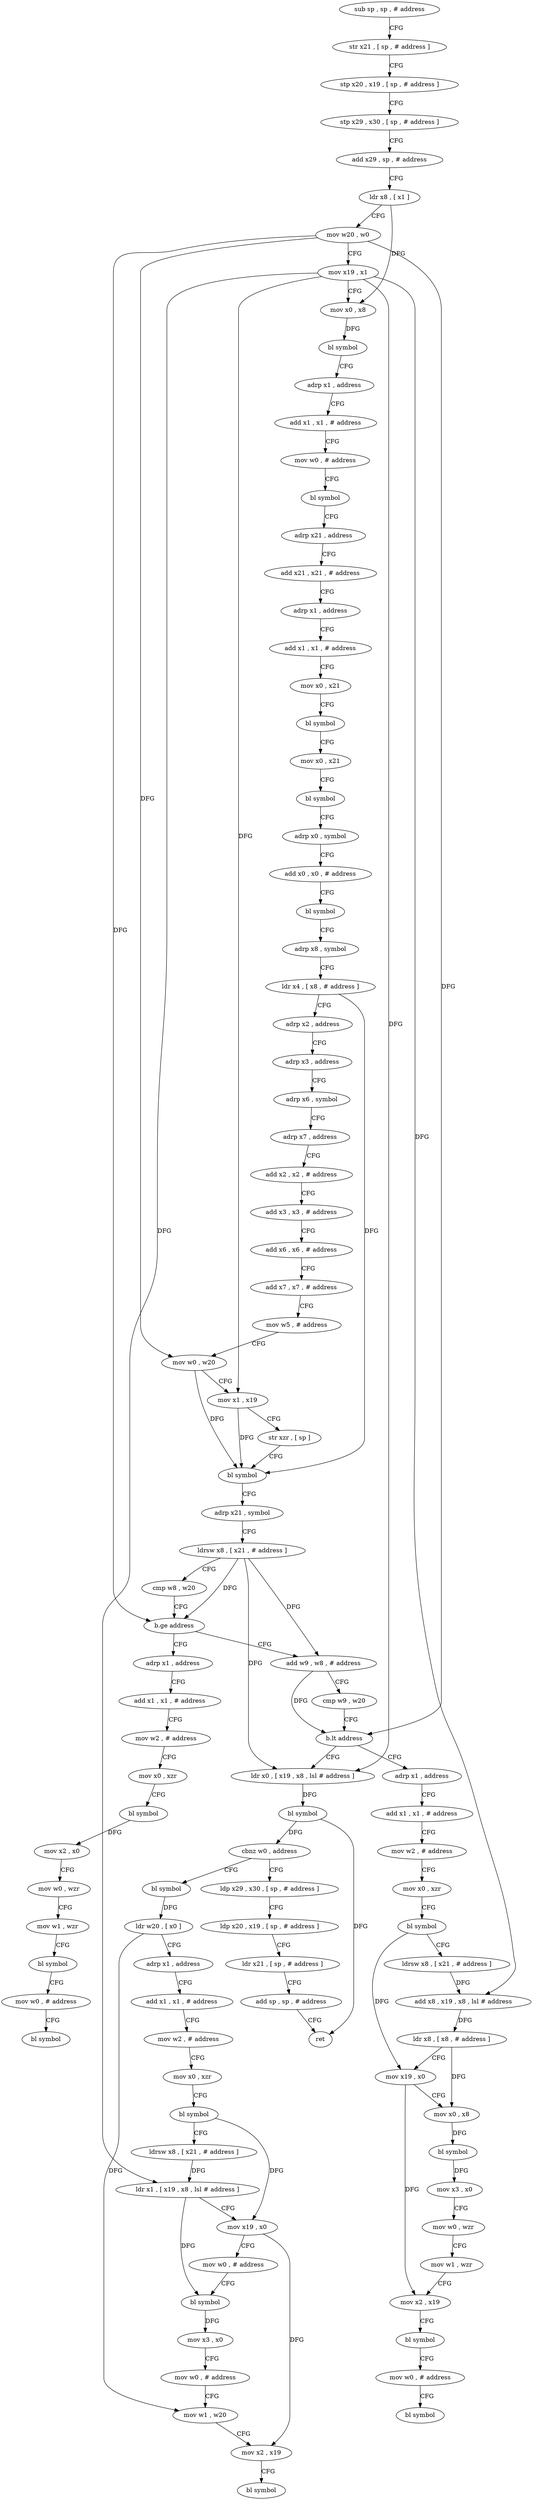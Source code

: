 digraph "func" {
"4199952" [label = "sub sp , sp , # address" ]
"4199956" [label = "str x21 , [ sp , # address ]" ]
"4199960" [label = "stp x20 , x19 , [ sp , # address ]" ]
"4199964" [label = "stp x29 , x30 , [ sp , # address ]" ]
"4199968" [label = "add x29 , sp , # address" ]
"4199972" [label = "ldr x8 , [ x1 ]" ]
"4199976" [label = "mov w20 , w0" ]
"4199980" [label = "mov x19 , x1" ]
"4199984" [label = "mov x0 , x8" ]
"4199988" [label = "bl symbol" ]
"4199992" [label = "adrp x1 , address" ]
"4199996" [label = "add x1 , x1 , # address" ]
"4200000" [label = "mov w0 , # address" ]
"4200004" [label = "bl symbol" ]
"4200008" [label = "adrp x21 , address" ]
"4200012" [label = "add x21 , x21 , # address" ]
"4200016" [label = "adrp x1 , address" ]
"4200020" [label = "add x1 , x1 , # address" ]
"4200024" [label = "mov x0 , x21" ]
"4200028" [label = "bl symbol" ]
"4200032" [label = "mov x0 , x21" ]
"4200036" [label = "bl symbol" ]
"4200040" [label = "adrp x0 , symbol" ]
"4200044" [label = "add x0 , x0 , # address" ]
"4200048" [label = "bl symbol" ]
"4200052" [label = "adrp x8 , symbol" ]
"4200056" [label = "ldr x4 , [ x8 , # address ]" ]
"4200060" [label = "adrp x2 , address" ]
"4200064" [label = "adrp x3 , address" ]
"4200068" [label = "adrp x6 , symbol" ]
"4200072" [label = "adrp x7 , address" ]
"4200076" [label = "add x2 , x2 , # address" ]
"4200080" [label = "add x3 , x3 , # address" ]
"4200084" [label = "add x6 , x6 , # address" ]
"4200088" [label = "add x7 , x7 , # address" ]
"4200092" [label = "mov w5 , # address" ]
"4200096" [label = "mov w0 , w20" ]
"4200100" [label = "mov x1 , x19" ]
"4200104" [label = "str xzr , [ sp ]" ]
"4200108" [label = "bl symbol" ]
"4200112" [label = "adrp x21 , symbol" ]
"4200116" [label = "ldrsw x8 , [ x21 , # address ]" ]
"4200120" [label = "cmp w8 , w20" ]
"4200124" [label = "b.ge address" ]
"4200172" [label = "adrp x1 , address" ]
"4200128" [label = "add w9 , w8 , # address" ]
"4200176" [label = "add x1 , x1 , # address" ]
"4200180" [label = "mov w2 , # address" ]
"4200184" [label = "mov x0 , xzr" ]
"4200188" [label = "bl symbol" ]
"4200192" [label = "mov x2 , x0" ]
"4200196" [label = "mov w0 , wzr" ]
"4200200" [label = "mov w1 , wzr" ]
"4200204" [label = "bl symbol" ]
"4200208" [label = "mov w0 , # address" ]
"4200212" [label = "bl symbol" ]
"4200132" [label = "cmp w9 , w20" ]
"4200136" [label = "b.lt address" ]
"4200216" [label = "adrp x1 , address" ]
"4200140" [label = "ldr x0 , [ x19 , x8 , lsl # address ]" ]
"4200220" [label = "add x1 , x1 , # address" ]
"4200224" [label = "mov w2 , # address" ]
"4200228" [label = "mov x0 , xzr" ]
"4200232" [label = "bl symbol" ]
"4200236" [label = "ldrsw x8 , [ x21 , # address ]" ]
"4200240" [label = "add x8 , x19 , x8 , lsl # address" ]
"4200244" [label = "ldr x8 , [ x8 , # address ]" ]
"4200248" [label = "mov x19 , x0" ]
"4200252" [label = "mov x0 , x8" ]
"4200256" [label = "bl symbol" ]
"4200260" [label = "mov x3 , x0" ]
"4200264" [label = "mov w0 , wzr" ]
"4200268" [label = "mov w1 , wzr" ]
"4200272" [label = "mov x2 , x19" ]
"4200276" [label = "bl symbol" ]
"4200280" [label = "mov w0 , # address" ]
"4200284" [label = "bl symbol" ]
"4200144" [label = "bl symbol" ]
"4200148" [label = "cbnz w0 , address" ]
"4200288" [label = "bl symbol" ]
"4200152" [label = "ldp x29 , x30 , [ sp , # address ]" ]
"4200292" [label = "ldr w20 , [ x0 ]" ]
"4200296" [label = "adrp x1 , address" ]
"4200300" [label = "add x1 , x1 , # address" ]
"4200304" [label = "mov w2 , # address" ]
"4200308" [label = "mov x0 , xzr" ]
"4200312" [label = "bl symbol" ]
"4200316" [label = "ldrsw x8 , [ x21 , # address ]" ]
"4200320" [label = "ldr x1 , [ x19 , x8 , lsl # address ]" ]
"4200324" [label = "mov x19 , x0" ]
"4200328" [label = "mov w0 , # address" ]
"4200332" [label = "bl symbol" ]
"4200336" [label = "mov x3 , x0" ]
"4200340" [label = "mov w0 , # address" ]
"4200344" [label = "mov w1 , w20" ]
"4200348" [label = "mov x2 , x19" ]
"4200352" [label = "bl symbol" ]
"4200156" [label = "ldp x20 , x19 , [ sp , # address ]" ]
"4200160" [label = "ldr x21 , [ sp , # address ]" ]
"4200164" [label = "add sp , sp , # address" ]
"4200168" [label = "ret" ]
"4199952" -> "4199956" [ label = "CFG" ]
"4199956" -> "4199960" [ label = "CFG" ]
"4199960" -> "4199964" [ label = "CFG" ]
"4199964" -> "4199968" [ label = "CFG" ]
"4199968" -> "4199972" [ label = "CFG" ]
"4199972" -> "4199976" [ label = "CFG" ]
"4199972" -> "4199984" [ label = "DFG" ]
"4199976" -> "4199980" [ label = "CFG" ]
"4199976" -> "4200096" [ label = "DFG" ]
"4199976" -> "4200124" [ label = "DFG" ]
"4199976" -> "4200136" [ label = "DFG" ]
"4199980" -> "4199984" [ label = "CFG" ]
"4199980" -> "4200100" [ label = "DFG" ]
"4199980" -> "4200240" [ label = "DFG" ]
"4199980" -> "4200140" [ label = "DFG" ]
"4199980" -> "4200320" [ label = "DFG" ]
"4199984" -> "4199988" [ label = "DFG" ]
"4199988" -> "4199992" [ label = "CFG" ]
"4199992" -> "4199996" [ label = "CFG" ]
"4199996" -> "4200000" [ label = "CFG" ]
"4200000" -> "4200004" [ label = "CFG" ]
"4200004" -> "4200008" [ label = "CFG" ]
"4200008" -> "4200012" [ label = "CFG" ]
"4200012" -> "4200016" [ label = "CFG" ]
"4200016" -> "4200020" [ label = "CFG" ]
"4200020" -> "4200024" [ label = "CFG" ]
"4200024" -> "4200028" [ label = "CFG" ]
"4200028" -> "4200032" [ label = "CFG" ]
"4200032" -> "4200036" [ label = "CFG" ]
"4200036" -> "4200040" [ label = "CFG" ]
"4200040" -> "4200044" [ label = "CFG" ]
"4200044" -> "4200048" [ label = "CFG" ]
"4200048" -> "4200052" [ label = "CFG" ]
"4200052" -> "4200056" [ label = "CFG" ]
"4200056" -> "4200060" [ label = "CFG" ]
"4200056" -> "4200108" [ label = "DFG" ]
"4200060" -> "4200064" [ label = "CFG" ]
"4200064" -> "4200068" [ label = "CFG" ]
"4200068" -> "4200072" [ label = "CFG" ]
"4200072" -> "4200076" [ label = "CFG" ]
"4200076" -> "4200080" [ label = "CFG" ]
"4200080" -> "4200084" [ label = "CFG" ]
"4200084" -> "4200088" [ label = "CFG" ]
"4200088" -> "4200092" [ label = "CFG" ]
"4200092" -> "4200096" [ label = "CFG" ]
"4200096" -> "4200100" [ label = "CFG" ]
"4200096" -> "4200108" [ label = "DFG" ]
"4200100" -> "4200104" [ label = "CFG" ]
"4200100" -> "4200108" [ label = "DFG" ]
"4200104" -> "4200108" [ label = "CFG" ]
"4200108" -> "4200112" [ label = "CFG" ]
"4200112" -> "4200116" [ label = "CFG" ]
"4200116" -> "4200120" [ label = "CFG" ]
"4200116" -> "4200124" [ label = "DFG" ]
"4200116" -> "4200128" [ label = "DFG" ]
"4200116" -> "4200140" [ label = "DFG" ]
"4200120" -> "4200124" [ label = "CFG" ]
"4200124" -> "4200172" [ label = "CFG" ]
"4200124" -> "4200128" [ label = "CFG" ]
"4200172" -> "4200176" [ label = "CFG" ]
"4200128" -> "4200132" [ label = "CFG" ]
"4200128" -> "4200136" [ label = "DFG" ]
"4200176" -> "4200180" [ label = "CFG" ]
"4200180" -> "4200184" [ label = "CFG" ]
"4200184" -> "4200188" [ label = "CFG" ]
"4200188" -> "4200192" [ label = "DFG" ]
"4200192" -> "4200196" [ label = "CFG" ]
"4200196" -> "4200200" [ label = "CFG" ]
"4200200" -> "4200204" [ label = "CFG" ]
"4200204" -> "4200208" [ label = "CFG" ]
"4200208" -> "4200212" [ label = "CFG" ]
"4200132" -> "4200136" [ label = "CFG" ]
"4200136" -> "4200216" [ label = "CFG" ]
"4200136" -> "4200140" [ label = "CFG" ]
"4200216" -> "4200220" [ label = "CFG" ]
"4200140" -> "4200144" [ label = "DFG" ]
"4200220" -> "4200224" [ label = "CFG" ]
"4200224" -> "4200228" [ label = "CFG" ]
"4200228" -> "4200232" [ label = "CFG" ]
"4200232" -> "4200236" [ label = "CFG" ]
"4200232" -> "4200248" [ label = "DFG" ]
"4200236" -> "4200240" [ label = "DFG" ]
"4200240" -> "4200244" [ label = "DFG" ]
"4200244" -> "4200248" [ label = "CFG" ]
"4200244" -> "4200252" [ label = "DFG" ]
"4200248" -> "4200252" [ label = "CFG" ]
"4200248" -> "4200272" [ label = "DFG" ]
"4200252" -> "4200256" [ label = "DFG" ]
"4200256" -> "4200260" [ label = "DFG" ]
"4200260" -> "4200264" [ label = "CFG" ]
"4200264" -> "4200268" [ label = "CFG" ]
"4200268" -> "4200272" [ label = "CFG" ]
"4200272" -> "4200276" [ label = "CFG" ]
"4200276" -> "4200280" [ label = "CFG" ]
"4200280" -> "4200284" [ label = "CFG" ]
"4200144" -> "4200148" [ label = "DFG" ]
"4200144" -> "4200168" [ label = "DFG" ]
"4200148" -> "4200288" [ label = "CFG" ]
"4200148" -> "4200152" [ label = "CFG" ]
"4200288" -> "4200292" [ label = "DFG" ]
"4200152" -> "4200156" [ label = "CFG" ]
"4200292" -> "4200296" [ label = "CFG" ]
"4200292" -> "4200344" [ label = "DFG" ]
"4200296" -> "4200300" [ label = "CFG" ]
"4200300" -> "4200304" [ label = "CFG" ]
"4200304" -> "4200308" [ label = "CFG" ]
"4200308" -> "4200312" [ label = "CFG" ]
"4200312" -> "4200316" [ label = "CFG" ]
"4200312" -> "4200324" [ label = "DFG" ]
"4200316" -> "4200320" [ label = "DFG" ]
"4200320" -> "4200324" [ label = "CFG" ]
"4200320" -> "4200332" [ label = "DFG" ]
"4200324" -> "4200328" [ label = "CFG" ]
"4200324" -> "4200348" [ label = "DFG" ]
"4200328" -> "4200332" [ label = "CFG" ]
"4200332" -> "4200336" [ label = "DFG" ]
"4200336" -> "4200340" [ label = "CFG" ]
"4200340" -> "4200344" [ label = "CFG" ]
"4200344" -> "4200348" [ label = "CFG" ]
"4200348" -> "4200352" [ label = "CFG" ]
"4200156" -> "4200160" [ label = "CFG" ]
"4200160" -> "4200164" [ label = "CFG" ]
"4200164" -> "4200168" [ label = "CFG" ]
}
